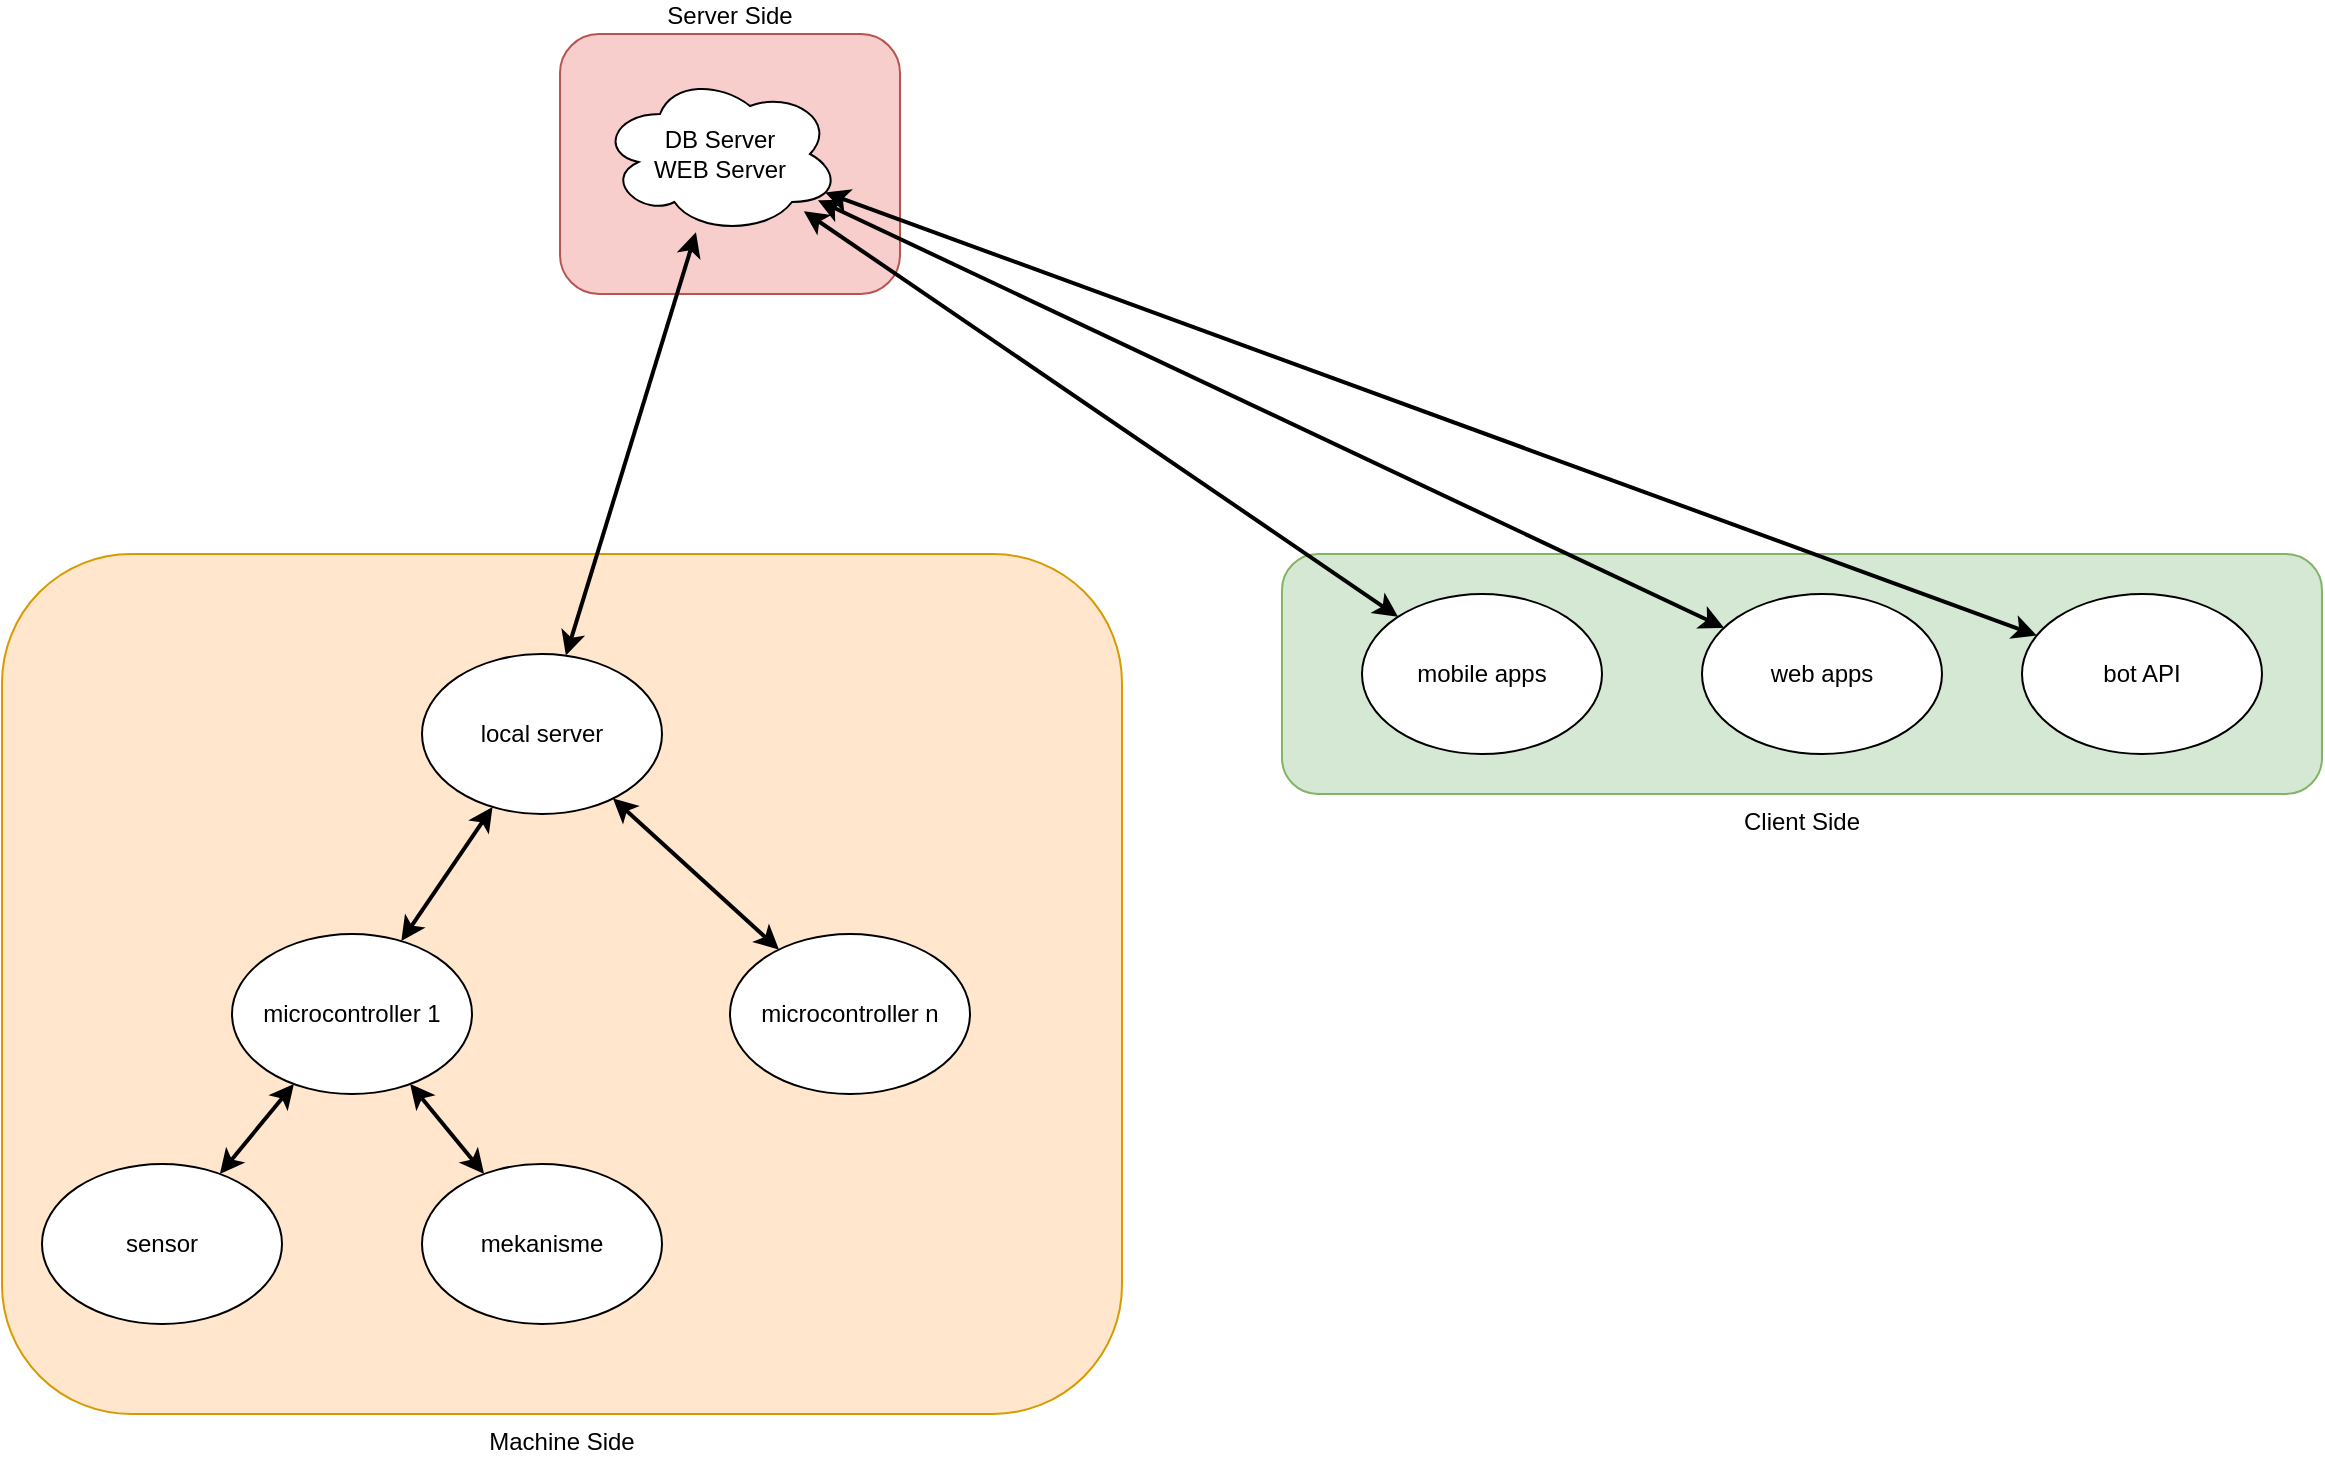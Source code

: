 <mxfile version="14.4.3" type="github" pages="2">
  <diagram id="DIajuCmZYnonTVNAw7dy" name="Design">
    <mxGraphModel dx="1626" dy="914" grid="1" gridSize="10" guides="1" tooltips="1" connect="1" arrows="1" fold="1" page="1" pageScale="1" pageWidth="827" pageHeight="1169" math="0" shadow="0">
      <root>
        <mxCell id="K2P10rhtDj6_Vc-eSls7-0" />
        <mxCell id="K2P10rhtDj6_Vc-eSls7-1" parent="K2P10rhtDj6_Vc-eSls7-0" />
        <mxCell id="snsbEVXs7RpR3Qz4PTZ1-35" value="" style="group" vertex="1" connectable="0" parent="K2P10rhtDj6_Vc-eSls7-1">
          <mxGeometry x="180" y="440" width="560" height="430" as="geometry" />
        </mxCell>
        <mxCell id="snsbEVXs7RpR3Qz4PTZ1-10" value="Machine Side" style="rounded=1;whiteSpace=wrap;html=1;align=center;labelPosition=center;verticalLabelPosition=bottom;verticalAlign=top;fillColor=#ffe6cc;strokeColor=#d79b00;" vertex="1" parent="snsbEVXs7RpR3Qz4PTZ1-35">
          <mxGeometry width="560" height="430" as="geometry" />
        </mxCell>
        <mxCell id="snsbEVXs7RpR3Qz4PTZ1-1" value="microcontroller 1" style="ellipse;whiteSpace=wrap;html=1;align=center;" vertex="1" parent="snsbEVXs7RpR3Qz4PTZ1-35">
          <mxGeometry x="115" y="190" width="120" height="80" as="geometry" />
        </mxCell>
        <mxCell id="snsbEVXs7RpR3Qz4PTZ1-11" value="sensor" style="ellipse;whiteSpace=wrap;html=1;align=center;" vertex="1" parent="snsbEVXs7RpR3Qz4PTZ1-35">
          <mxGeometry x="20" y="305" width="120" height="80" as="geometry" />
        </mxCell>
        <mxCell id="snsbEVXs7RpR3Qz4PTZ1-12" value="mekanisme" style="ellipse;whiteSpace=wrap;html=1;align=center;" vertex="1" parent="snsbEVXs7RpR3Qz4PTZ1-35">
          <mxGeometry x="210" y="305" width="120" height="80" as="geometry" />
        </mxCell>
        <mxCell id="snsbEVXs7RpR3Qz4PTZ1-13" value="" style="endArrow=classic;startArrow=classic;html=1;strokeWidth=2;" edge="1" parent="snsbEVXs7RpR3Qz4PTZ1-35" source="snsbEVXs7RpR3Qz4PTZ1-1" target="snsbEVXs7RpR3Qz4PTZ1-11">
          <mxGeometry x="-10" width="50" height="50" as="geometry">
            <mxPoint x="262.075" y="10" as="sourcePoint" />
            <mxPoint x="340.946" y="-85.003" as="targetPoint" />
          </mxGeometry>
        </mxCell>
        <mxCell id="snsbEVXs7RpR3Qz4PTZ1-14" value="" style="endArrow=classic;startArrow=classic;html=1;strokeWidth=2;" edge="1" parent="snsbEVXs7RpR3Qz4PTZ1-35" source="snsbEVXs7RpR3Qz4PTZ1-1" target="snsbEVXs7RpR3Qz4PTZ1-12">
          <mxGeometry x="-10" width="50" height="50" as="geometry">
            <mxPoint x="128.909" y="107.447" as="sourcePoint" />
            <mxPoint x="100.985" y="157.526" as="targetPoint" />
          </mxGeometry>
        </mxCell>
        <mxCell id="snsbEVXs7RpR3Qz4PTZ1-23" value="local server" style="ellipse;whiteSpace=wrap;html=1;align=center;" vertex="1" parent="snsbEVXs7RpR3Qz4PTZ1-35">
          <mxGeometry x="210" y="50" width="120" height="80" as="geometry" />
        </mxCell>
        <mxCell id="snsbEVXs7RpR3Qz4PTZ1-25" value="" style="endArrow=classic;startArrow=classic;html=1;strokeWidth=2;" edge="1" parent="snsbEVXs7RpR3Qz4PTZ1-35" source="snsbEVXs7RpR3Qz4PTZ1-1" target="snsbEVXs7RpR3Qz4PTZ1-23">
          <mxGeometry y="10" width="50" height="50" as="geometry">
            <mxPoint x="309.195" y="264.945" as="sourcePoint" />
            <mxPoint x="346.056" y="309.962" as="targetPoint" />
          </mxGeometry>
        </mxCell>
        <mxCell id="snsbEVXs7RpR3Qz4PTZ1-26" value="microcontroller n" style="ellipse;whiteSpace=wrap;html=1;align=center;" vertex="1" parent="snsbEVXs7RpR3Qz4PTZ1-35">
          <mxGeometry x="364" y="190" width="120" height="80" as="geometry" />
        </mxCell>
        <mxCell id="snsbEVXs7RpR3Qz4PTZ1-27" value="" style="endArrow=classic;startArrow=classic;html=1;strokeWidth=2;" edge="1" parent="snsbEVXs7RpR3Qz4PTZ1-35" source="snsbEVXs7RpR3Qz4PTZ1-26" target="snsbEVXs7RpR3Qz4PTZ1-23">
          <mxGeometry x="10" y="20" width="50" height="50" as="geometry">
            <mxPoint x="209.762" y="203.565" as="sourcePoint" />
            <mxPoint x="255.27" y="136.444" as="targetPoint" />
          </mxGeometry>
        </mxCell>
        <mxCell id="snsbEVXs7RpR3Qz4PTZ1-22" value="" style="group" vertex="1" connectable="0" parent="K2P10rhtDj6_Vc-eSls7-1">
          <mxGeometry x="820" y="440" width="520" height="120" as="geometry" />
        </mxCell>
        <mxCell id="snsbEVXs7RpR3Qz4PTZ1-9" value="Client Side" style="rounded=1;whiteSpace=wrap;html=1;align=center;labelPosition=center;verticalLabelPosition=bottom;verticalAlign=top;fillColor=#d5e8d4;strokeColor=#82b366;" vertex="1" parent="snsbEVXs7RpR3Qz4PTZ1-22">
          <mxGeometry width="520" height="120" as="geometry" />
        </mxCell>
        <mxCell id="snsbEVXs7RpR3Qz4PTZ1-2" value="mobile apps" style="ellipse;whiteSpace=wrap;html=1;align=center;" vertex="1" parent="snsbEVXs7RpR3Qz4PTZ1-22">
          <mxGeometry x="40" y="20" width="120" height="80" as="geometry" />
        </mxCell>
        <mxCell id="snsbEVXs7RpR3Qz4PTZ1-3" value="web apps" style="ellipse;whiteSpace=wrap;html=1;align=center;" vertex="1" parent="snsbEVXs7RpR3Qz4PTZ1-22">
          <mxGeometry x="210" y="20" width="120" height="80" as="geometry" />
        </mxCell>
        <mxCell id="snsbEVXs7RpR3Qz4PTZ1-16" value="bot API" style="ellipse;whiteSpace=wrap;html=1;align=center;" vertex="1" parent="snsbEVXs7RpR3Qz4PTZ1-22">
          <mxGeometry x="370" y="20" width="120" height="80" as="geometry" />
        </mxCell>
        <mxCell id="snsbEVXs7RpR3Qz4PTZ1-20" value="" style="group" vertex="1" connectable="0" parent="K2P10rhtDj6_Vc-eSls7-1">
          <mxGeometry x="459" y="180" width="170" height="130" as="geometry" />
        </mxCell>
        <mxCell id="snsbEVXs7RpR3Qz4PTZ1-18" value="Server Side" style="rounded=1;whiteSpace=wrap;html=1;align=center;labelPosition=center;verticalLabelPosition=top;verticalAlign=bottom;fillColor=#f8cecc;strokeColor=#b85450;" vertex="1" parent="snsbEVXs7RpR3Qz4PTZ1-20">
          <mxGeometry width="170" height="130" as="geometry" />
        </mxCell>
        <mxCell id="snsbEVXs7RpR3Qz4PTZ1-7" value="DB Server&lt;br&gt;WEB Server" style="ellipse;shape=cloud;whiteSpace=wrap;html=1;align=center;" vertex="1" parent="snsbEVXs7RpR3Qz4PTZ1-20">
          <mxGeometry x="20" y="20" width="120" height="80" as="geometry" />
        </mxCell>
        <mxCell id="snsbEVXs7RpR3Qz4PTZ1-6" value="" style="endArrow=classic;startArrow=classic;html=1;strokeWidth=2;" edge="1" parent="K2P10rhtDj6_Vc-eSls7-1" source="snsbEVXs7RpR3Qz4PTZ1-2" target="snsbEVXs7RpR3Qz4PTZ1-7">
          <mxGeometry width="50" height="50" relative="1" as="geometry">
            <mxPoint x="685.251" y="445.707" as="sourcePoint" />
            <mxPoint x="608.972" y="307.372" as="targetPoint" />
          </mxGeometry>
        </mxCell>
        <mxCell id="snsbEVXs7RpR3Qz4PTZ1-15" value="" style="endArrow=classic;startArrow=classic;html=1;strokeWidth=2;" edge="1" parent="K2P10rhtDj6_Vc-eSls7-1" source="snsbEVXs7RpR3Qz4PTZ1-3" target="snsbEVXs7RpR3Qz4PTZ1-7">
          <mxGeometry width="50" height="50" relative="1" as="geometry">
            <mxPoint x="655.038" y="473.626" as="sourcePoint" />
            <mxPoint x="574.9" y="356.393" as="targetPoint" />
          </mxGeometry>
        </mxCell>
        <mxCell id="snsbEVXs7RpR3Qz4PTZ1-17" value="" style="endArrow=classic;startArrow=classic;html=1;strokeWidth=2;" edge="1" parent="K2P10rhtDj6_Vc-eSls7-1" source="snsbEVXs7RpR3Qz4PTZ1-16" target="snsbEVXs7RpR3Qz4PTZ1-7">
          <mxGeometry width="50" height="50" relative="1" as="geometry">
            <mxPoint x="806.483" y="482.462" as="sourcePoint" />
            <mxPoint x="593.5" y="347.55" as="targetPoint" />
          </mxGeometry>
        </mxCell>
        <mxCell id="snsbEVXs7RpR3Qz4PTZ1-4" value="" style="endArrow=classic;startArrow=classic;html=1;strokeWidth=2;" edge="1" parent="K2P10rhtDj6_Vc-eSls7-1" source="snsbEVXs7RpR3Qz4PTZ1-23" target="snsbEVXs7RpR3Qz4PTZ1-7">
          <mxGeometry width="50" height="50" relative="1" as="geometry">
            <mxPoint x="520" y="480" as="sourcePoint" />
            <mxPoint x="570" y="430" as="targetPoint" />
          </mxGeometry>
        </mxCell>
      </root>
    </mxGraphModel>
  </diagram>
  <diagram id="JshZpRDArHJParQ0iBrN" name="Flow">
    <mxGraphModel dx="2764" dy="1554" grid="1" gridSize="10" guides="1" tooltips="1" connect="1" arrows="1" fold="1" page="1" pageScale="1" pageWidth="827" pageHeight="1169" math="0" shadow="0">
      <root>
        <mxCell id="0" />
        <mxCell id="1" parent="0" />
        <mxCell id="ItxLbFUigGog9ckBGwnY-60" value="&lt;b&gt;sensor0&lt;/b&gt;&lt;br&gt;Merupakan sensor ultrasonic yang dugunakan untuk monitoring mondisi makanan pada tempat makan apakah masih terisi atau sudah hampir habis.&lt;br&gt;&lt;br&gt;&lt;b&gt;sensor 1 &lt;/b&gt;&lt;br&gt;Merupakan sensor ultrasonic atau sensor jarak yang berfungsi untuk mendeteksi apakah air pada kolam dalam kondisi optimal atau dibawah garis&lt;br&gt;&lt;br&gt;&lt;b&gt;sensor2&lt;/b&gt;&lt;br&gt;Merupakan alat yang dibuat untuk mendeteksi apakah air keluar dari pipa atau tidak" style="shape=note;whiteSpace=wrap;html=1;backgroundOutline=1;darkOpacity=0.05;align=left;verticalAlign=middle;" vertex="1" parent="1">
          <mxGeometry x="840" y="190" width="303" height="240" as="geometry" />
        </mxCell>
        <mxCell id="ItxLbFUigGog9ckBGwnY-106" value="" style="group" vertex="1" connectable="0" parent="1">
          <mxGeometry x="440" y="190" width="360" height="1040" as="geometry" />
        </mxCell>
        <mxCell id="ItxLbFUigGog9ckBGwnY-103" value="Mesin Air" style="rounded=0;whiteSpace=wrap;html=1;align=center;fillColor=#fff2cc;strokeColor=#d6b656;verticalAlign=bottom;labelPosition=center;verticalLabelPosition=top;" vertex="1" parent="ItxLbFUigGog9ckBGwnY-106">
          <mxGeometry width="360" height="1040" as="geometry" />
        </mxCell>
        <mxCell id="ItxLbFUigGog9ckBGwnY-52" value="" style="ellipse;whiteSpace=wrap;html=1;aspect=fixed;" vertex="1" parent="ItxLbFUigGog9ckBGwnY-106">
          <mxGeometry x="160" y="30" width="40" height="40" as="geometry" />
        </mxCell>
        <mxCell id="ItxLbFUigGog9ckBGwnY-53" value="sensor1" style="shape=parallelogram;perimeter=parallelogramPerimeter;whiteSpace=wrap;html=1;fixedSize=1;" vertex="1" parent="ItxLbFUigGog9ckBGwnY-106">
          <mxGeometry x="120" y="110" width="120" height="60" as="geometry" />
        </mxCell>
        <mxCell id="ItxLbFUigGog9ckBGwnY-90" value="" style="edgeStyle=orthogonalEdgeStyle;rounded=0;orthogonalLoop=1;jettySize=auto;html=1;" edge="1" parent="ItxLbFUigGog9ckBGwnY-106" source="ItxLbFUigGog9ckBGwnY-52" target="ItxLbFUigGog9ckBGwnY-53">
          <mxGeometry as="geometry" />
        </mxCell>
        <mxCell id="ItxLbFUigGog9ckBGwnY-55" value="&lt;font style=&quot;font-size: 10px&quot;&gt;air dibawah garis?&lt;/font&gt;" style="rhombus;whiteSpace=wrap;html=1;" vertex="1" parent="ItxLbFUigGog9ckBGwnY-106">
          <mxGeometry x="140" y="200" width="80" height="80" as="geometry" />
        </mxCell>
        <mxCell id="ItxLbFUigGog9ckBGwnY-56" style="edgeStyle=orthogonalEdgeStyle;rounded=0;orthogonalLoop=1;jettySize=auto;html=1;" edge="1" parent="ItxLbFUigGog9ckBGwnY-106" source="ItxLbFUigGog9ckBGwnY-53" target="ItxLbFUigGog9ckBGwnY-55">
          <mxGeometry as="geometry" />
        </mxCell>
        <mxCell id="ItxLbFUigGog9ckBGwnY-57" value="hidupkan mesin&lt;br&gt;air" style="shape=parallelogram;perimeter=parallelogramPerimeter;whiteSpace=wrap;html=1;fixedSize=1;" vertex="1" parent="ItxLbFUigGog9ckBGwnY-106">
          <mxGeometry x="120" y="310" width="120" height="60" as="geometry" />
        </mxCell>
        <mxCell id="ItxLbFUigGog9ckBGwnY-58" value="ya" style="edgeStyle=orthogonalEdgeStyle;rounded=0;orthogonalLoop=1;jettySize=auto;html=1;" edge="1" parent="ItxLbFUigGog9ckBGwnY-106" source="ItxLbFUigGog9ckBGwnY-55" target="ItxLbFUigGog9ckBGwnY-57">
          <mxGeometry as="geometry" />
        </mxCell>
        <mxCell id="ItxLbFUigGog9ckBGwnY-62" value="sensor2" style="shape=parallelogram;perimeter=parallelogramPerimeter;whiteSpace=wrap;html=1;fixedSize=1;align=center;" vertex="1" parent="ItxLbFUigGog9ckBGwnY-106">
          <mxGeometry x="120" y="400" width="120" height="60" as="geometry" />
        </mxCell>
        <mxCell id="ItxLbFUigGog9ckBGwnY-63" style="edgeStyle=orthogonalEdgeStyle;rounded=0;orthogonalLoop=1;jettySize=auto;html=1;" edge="1" parent="ItxLbFUigGog9ckBGwnY-106" source="ItxLbFUigGog9ckBGwnY-57" target="ItxLbFUigGog9ckBGwnY-62">
          <mxGeometry as="geometry" />
        </mxCell>
        <mxCell id="ItxLbFUigGog9ckBGwnY-89" value="ya" style="edgeStyle=orthogonalEdgeStyle;rounded=0;orthogonalLoop=1;jettySize=auto;html=1;" edge="1" parent="ItxLbFUigGog9ckBGwnY-106" source="ItxLbFUigGog9ckBGwnY-64" target="ItxLbFUigGog9ckBGwnY-53">
          <mxGeometry as="geometry">
            <Array as="points">
              <mxPoint x="280" y="530" />
              <mxPoint x="280" y="140" />
            </Array>
          </mxGeometry>
        </mxCell>
        <mxCell id="ItxLbFUigGog9ckBGwnY-64" value="air keluar?&lt;br&gt;ulangi 1x" style="rhombus;whiteSpace=wrap;html=1;align=center;" vertex="1" parent="ItxLbFUigGog9ckBGwnY-106">
          <mxGeometry x="140" y="490" width="80" height="80" as="geometry" />
        </mxCell>
        <mxCell id="ItxLbFUigGog9ckBGwnY-65" value="" style="edgeStyle=orthogonalEdgeStyle;rounded=0;orthogonalLoop=1;jettySize=auto;html=1;" edge="1" parent="ItxLbFUigGog9ckBGwnY-106" source="ItxLbFUigGog9ckBGwnY-62" target="ItxLbFUigGog9ckBGwnY-64">
          <mxGeometry as="geometry" />
        </mxCell>
        <mxCell id="ItxLbFUigGog9ckBGwnY-66" value="tunggu 1 menit" style="rounded=0;whiteSpace=wrap;html=1;align=center;" vertex="1" parent="ItxLbFUigGog9ckBGwnY-106">
          <mxGeometry x="120" y="620" width="120" height="60" as="geometry" />
        </mxCell>
        <mxCell id="ItxLbFUigGog9ckBGwnY-67" value="tidak" style="edgeStyle=orthogonalEdgeStyle;rounded=0;orthogonalLoop=1;jettySize=auto;html=1;" edge="1" parent="ItxLbFUigGog9ckBGwnY-106" source="ItxLbFUigGog9ckBGwnY-64" target="ItxLbFUigGog9ckBGwnY-66">
          <mxGeometry as="geometry" />
        </mxCell>
        <mxCell id="ItxLbFUigGog9ckBGwnY-69" value="matikan mesin &lt;br&gt;air" style="shape=parallelogram;perimeter=parallelogramPerimeter;whiteSpace=wrap;html=1;fixedSize=1;align=center;" vertex="1" parent="ItxLbFUigGog9ckBGwnY-106">
          <mxGeometry x="120" y="710" width="120" height="60" as="geometry" />
        </mxCell>
        <mxCell id="ItxLbFUigGog9ckBGwnY-70" value="tidak" style="edgeStyle=orthogonalEdgeStyle;rounded=0;orthogonalLoop=1;jettySize=auto;html=1;" edge="1" parent="ItxLbFUigGog9ckBGwnY-106" source="ItxLbFUigGog9ckBGwnY-64" target="ItxLbFUigGog9ckBGwnY-69">
          <mxGeometry x="-440" y="-280" as="geometry">
            <Array as="points">
              <mxPoint x="180" y="580" />
              <mxPoint x="280" y="580" />
              <mxPoint x="280" y="740" />
            </Array>
            <mxPoint x="2" y="-65" as="offset" />
          </mxGeometry>
        </mxCell>
        <mxCell id="ItxLbFUigGog9ckBGwnY-87" value="notify" style="rounded=0;whiteSpace=wrap;html=1;" vertex="1" parent="ItxLbFUigGog9ckBGwnY-106">
          <mxGeometry x="120" y="800" width="120" height="60" as="geometry" />
        </mxCell>
        <mxCell id="ItxLbFUigGog9ckBGwnY-88" value="" style="edgeStyle=orthogonalEdgeStyle;rounded=0;orthogonalLoop=1;jettySize=auto;html=1;" edge="1" parent="ItxLbFUigGog9ckBGwnY-106" source="ItxLbFUigGog9ckBGwnY-69" target="ItxLbFUigGog9ckBGwnY-87">
          <mxGeometry as="geometry" />
        </mxCell>
        <mxCell id="ItxLbFUigGog9ckBGwnY-91" value="" style="ellipse;whiteSpace=wrap;html=1;aspect=fixed;" vertex="1" parent="ItxLbFUigGog9ckBGwnY-106">
          <mxGeometry x="160" y="940" width="40" height="40" as="geometry" />
        </mxCell>
        <mxCell id="ItxLbFUigGog9ckBGwnY-94" value="tidak" style="edgeStyle=orthogonalEdgeStyle;rounded=0;orthogonalLoop=1;jettySize=auto;html=1;" edge="1" parent="ItxLbFUigGog9ckBGwnY-106" source="ItxLbFUigGog9ckBGwnY-55" target="ItxLbFUigGog9ckBGwnY-91">
          <mxGeometry x="-440" y="-280" as="geometry">
            <Array as="points">
              <mxPoint x="90" y="240" />
              <mxPoint x="90" y="900" />
            </Array>
            <mxPoint x="-70" y="-20" as="offset" />
          </mxGeometry>
        </mxCell>
        <mxCell id="ItxLbFUigGog9ckBGwnY-92" value="" style="edgeStyle=orthogonalEdgeStyle;rounded=0;orthogonalLoop=1;jettySize=auto;html=1;" edge="1" parent="ItxLbFUigGog9ckBGwnY-106" source="ItxLbFUigGog9ckBGwnY-87" target="ItxLbFUigGog9ckBGwnY-91">
          <mxGeometry as="geometry" />
        </mxCell>
        <mxCell id="ItxLbFUigGog9ckBGwnY-110" value="" style="group" vertex="1" connectable="0" parent="1">
          <mxGeometry x="70" y="190" width="330" height="700" as="geometry" />
        </mxCell>
        <mxCell id="ItxLbFUigGog9ckBGwnY-7" value="Alat pemberi makan" style="rounded=0;whiteSpace=wrap;html=1;labelPosition=center;verticalLabelPosition=top;align=center;verticalAlign=bottom;fillColor=#fff2cc;strokeColor=#d6b656;" vertex="1" parent="ItxLbFUigGog9ckBGwnY-110">
          <mxGeometry width="330" height="700" as="geometry" />
        </mxCell>
        <mxCell id="ItxLbFUigGog9ckBGwnY-2" value="keluarkan makan" style="shape=parallelogram;perimeter=parallelogramPerimeter;whiteSpace=wrap;html=1;fixedSize=1;" vertex="1" parent="ItxLbFUigGog9ckBGwnY-110">
          <mxGeometry x="50" y="505" width="120" height="60" as="geometry" />
        </mxCell>
        <mxCell id="ItxLbFUigGog9ckBGwnY-49" value="ya" style="edgeStyle=orthogonalEdgeStyle;rounded=0;orthogonalLoop=1;jettySize=auto;html=1;" edge="1" parent="ItxLbFUigGog9ckBGwnY-110" source="ItxLbFUigGog9ckBGwnY-3" target="ItxLbFUigGog9ckBGwnY-2">
          <mxGeometry y="90" as="geometry" />
        </mxCell>
        <mxCell id="ItxLbFUigGog9ckBGwnY-3" value="waktu&lt;br&gt;makan?" style="rhombus;whiteSpace=wrap;html=1;" vertex="1" parent="ItxLbFUigGog9ckBGwnY-110">
          <mxGeometry x="70" y="380" width="80" height="80" as="geometry" />
        </mxCell>
        <mxCell id="ItxLbFUigGog9ckBGwnY-14" value="" style="ellipse;whiteSpace=wrap;html=1;aspect=fixed;" vertex="1" parent="ItxLbFUigGog9ckBGwnY-110">
          <mxGeometry x="90" y="30" width="40" height="40" as="geometry" />
        </mxCell>
        <mxCell id="ItxLbFUigGog9ckBGwnY-15" value="" style="ellipse;whiteSpace=wrap;html=1;aspect=fixed;" vertex="1" parent="ItxLbFUigGog9ckBGwnY-110">
          <mxGeometry x="90" y="620" width="40" height="40" as="geometry" />
        </mxCell>
        <mxCell id="ItxLbFUigGog9ckBGwnY-96" value="tidak" style="edgeStyle=orthogonalEdgeStyle;rounded=0;orthogonalLoop=1;jettySize=auto;html=1;" edge="1" parent="ItxLbFUigGog9ckBGwnY-110" source="ItxLbFUigGog9ckBGwnY-3" target="ItxLbFUigGog9ckBGwnY-15">
          <mxGeometry relative="1" as="geometry">
            <Array as="points">
              <mxPoint x="190" y="420" />
              <mxPoint x="190" y="600" />
              <mxPoint x="110" y="600" />
            </Array>
          </mxGeometry>
        </mxCell>
        <mxCell id="ItxLbFUigGog9ckBGwnY-101" value="" style="edgeStyle=orthogonalEdgeStyle;rounded=0;orthogonalLoop=1;jettySize=auto;html=1;" edge="1" parent="ItxLbFUigGog9ckBGwnY-110" source="ItxLbFUigGog9ckBGwnY-24" target="ItxLbFUigGog9ckBGwnY-3">
          <mxGeometry relative="1" as="geometry" />
        </mxCell>
        <mxCell id="ItxLbFUigGog9ckBGwnY-24" value="setting waktu" style="rounded=0;whiteSpace=wrap;html=1;" vertex="1" parent="ItxLbFUigGog9ckBGwnY-110">
          <mxGeometry x="50" y="290" width="120" height="60" as="geometry" />
        </mxCell>
        <mxCell id="ItxLbFUigGog9ckBGwnY-100" value="tidak" style="edgeStyle=orthogonalEdgeStyle;rounded=0;orthogonalLoop=1;jettySize=auto;html=1;" edge="1" parent="ItxLbFUigGog9ckBGwnY-110" source="ItxLbFUigGog9ckBGwnY-38" target="ItxLbFUigGog9ckBGwnY-24">
          <mxGeometry relative="1" as="geometry" />
        </mxCell>
        <mxCell id="ItxLbFUigGog9ckBGwnY-38" value="&lt;font style=&quot;font-size: 9px&quot;&gt;tempat makan kosong?&lt;/font&gt;" style="rhombus;whiteSpace=wrap;html=1;" vertex="1" parent="ItxLbFUigGog9ckBGwnY-110">
          <mxGeometry x="70" y="180" width="80" height="80" as="geometry" />
        </mxCell>
        <mxCell id="ItxLbFUigGog9ckBGwnY-102" style="edgeStyle=orthogonalEdgeStyle;rounded=0;orthogonalLoop=1;jettySize=auto;html=1;" edge="1" parent="ItxLbFUigGog9ckBGwnY-110" source="ItxLbFUigGog9ckBGwnY-2" target="ItxLbFUigGog9ckBGwnY-38">
          <mxGeometry relative="1" as="geometry">
            <Array as="points">
              <mxPoint x="30" y="535" />
              <mxPoint x="30" y="220" />
            </Array>
          </mxGeometry>
        </mxCell>
        <mxCell id="ItxLbFUigGog9ckBGwnY-98" style="edgeStyle=orthogonalEdgeStyle;rounded=0;orthogonalLoop=1;jettySize=auto;html=1;" edge="1" parent="ItxLbFUigGog9ckBGwnY-110" source="ItxLbFUigGog9ckBGwnY-40" target="ItxLbFUigGog9ckBGwnY-15">
          <mxGeometry relative="1" as="geometry">
            <Array as="points">
              <mxPoint x="260" y="600" />
              <mxPoint x="110" y="600" />
            </Array>
          </mxGeometry>
        </mxCell>
        <mxCell id="ItxLbFUigGog9ckBGwnY-40" value="notify" style="rounded=0;whiteSpace=wrap;html=1;" vertex="1" parent="ItxLbFUigGog9ckBGwnY-110">
          <mxGeometry x="200" y="290" width="120" height="60" as="geometry" />
        </mxCell>
        <mxCell id="ItxLbFUigGog9ckBGwnY-95" value="ya" style="edgeStyle=orthogonalEdgeStyle;rounded=0;orthogonalLoop=1;jettySize=auto;html=1;" edge="1" parent="ItxLbFUigGog9ckBGwnY-110" source="ItxLbFUigGog9ckBGwnY-38" target="ItxLbFUigGog9ckBGwnY-40">
          <mxGeometry relative="1" as="geometry" />
        </mxCell>
        <mxCell id="ItxLbFUigGog9ckBGwnY-109" value="" style="edgeStyle=orthogonalEdgeStyle;rounded=0;orthogonalLoop=1;jettySize=auto;html=1;" edge="1" parent="ItxLbFUigGog9ckBGwnY-110" source="ItxLbFUigGog9ckBGwnY-107" target="ItxLbFUigGog9ckBGwnY-38">
          <mxGeometry relative="1" as="geometry" />
        </mxCell>
        <mxCell id="ItxLbFUigGog9ckBGwnY-107" value="sensor0" style="shape=parallelogram;perimeter=parallelogramPerimeter;whiteSpace=wrap;html=1;fixedSize=1;align=center;" vertex="1" parent="ItxLbFUigGog9ckBGwnY-110">
          <mxGeometry x="50" y="100" width="120" height="60" as="geometry" />
        </mxCell>
        <mxCell id="ItxLbFUigGog9ckBGwnY-108" value="" style="edgeStyle=orthogonalEdgeStyle;rounded=0;orthogonalLoop=1;jettySize=auto;html=1;" edge="1" parent="ItxLbFUigGog9ckBGwnY-110" source="ItxLbFUigGog9ckBGwnY-14" target="ItxLbFUigGog9ckBGwnY-107">
          <mxGeometry relative="1" as="geometry" />
        </mxCell>
      </root>
    </mxGraphModel>
  </diagram>
</mxfile>
